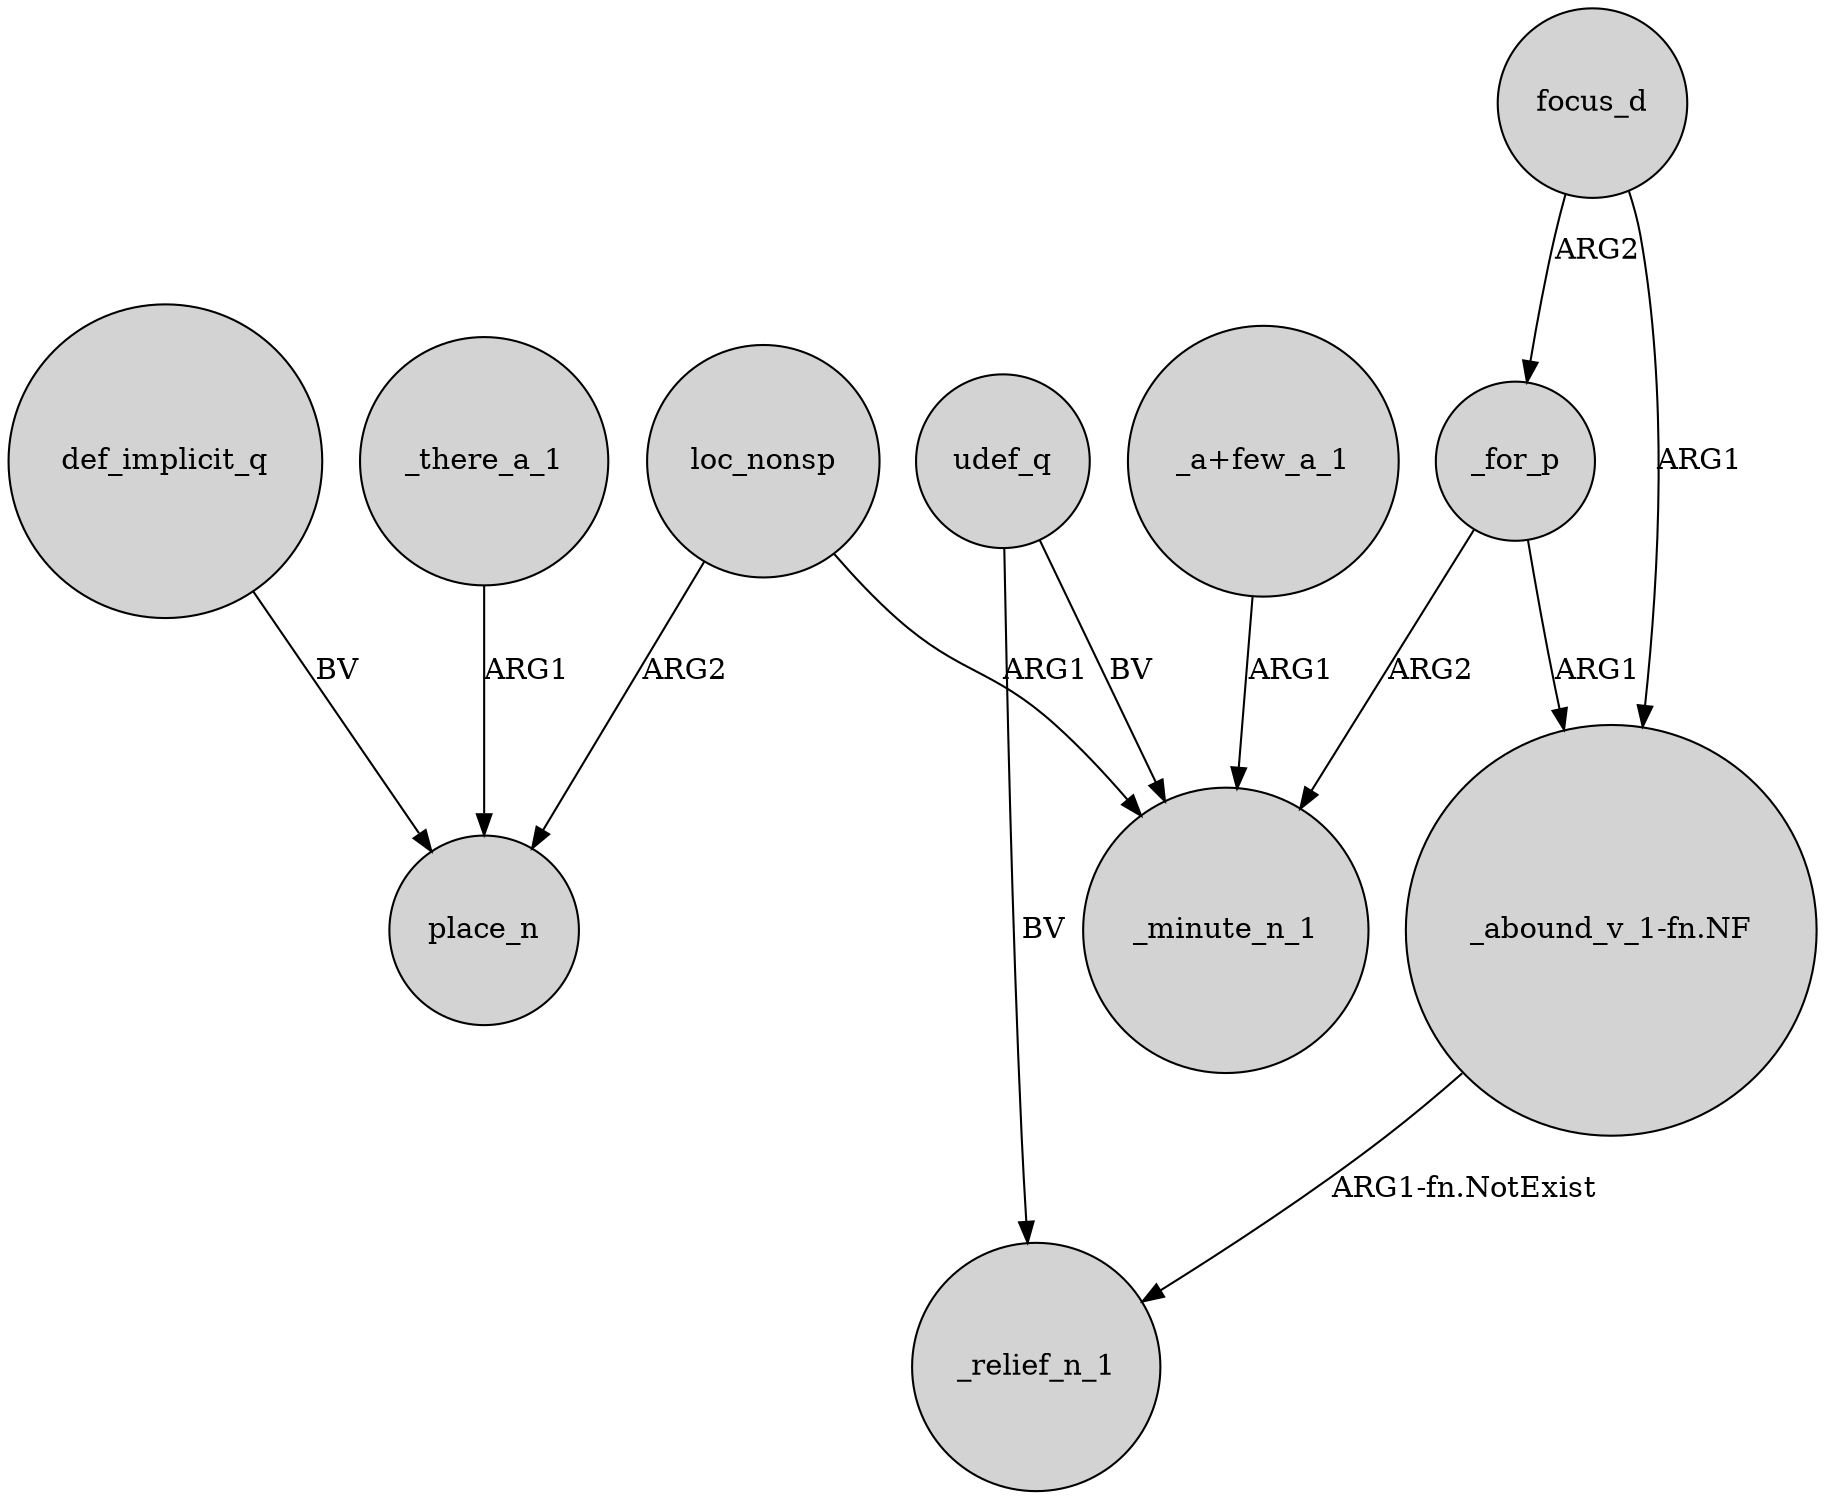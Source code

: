 digraph {
	node [shape=circle style=filled]
	_for_p -> _minute_n_1 [label=ARG2]
	loc_nonsp -> place_n [label=ARG2]
	def_implicit_q -> place_n [label=BV]
	"_abound_v_1-fn.NF" -> _relief_n_1 [label="ARG1-fn.NotExist"]
	focus_d -> "_abound_v_1-fn.NF" [label=ARG1]
	"_a+few_a_1" -> _minute_n_1 [label=ARG1]
	focus_d -> _for_p [label=ARG2]
	_there_a_1 -> place_n [label=ARG1]
	udef_q -> _relief_n_1 [label=BV]
	loc_nonsp -> _minute_n_1 [label=ARG1]
	_for_p -> "_abound_v_1-fn.NF" [label=ARG1]
	udef_q -> _minute_n_1 [label=BV]
}

